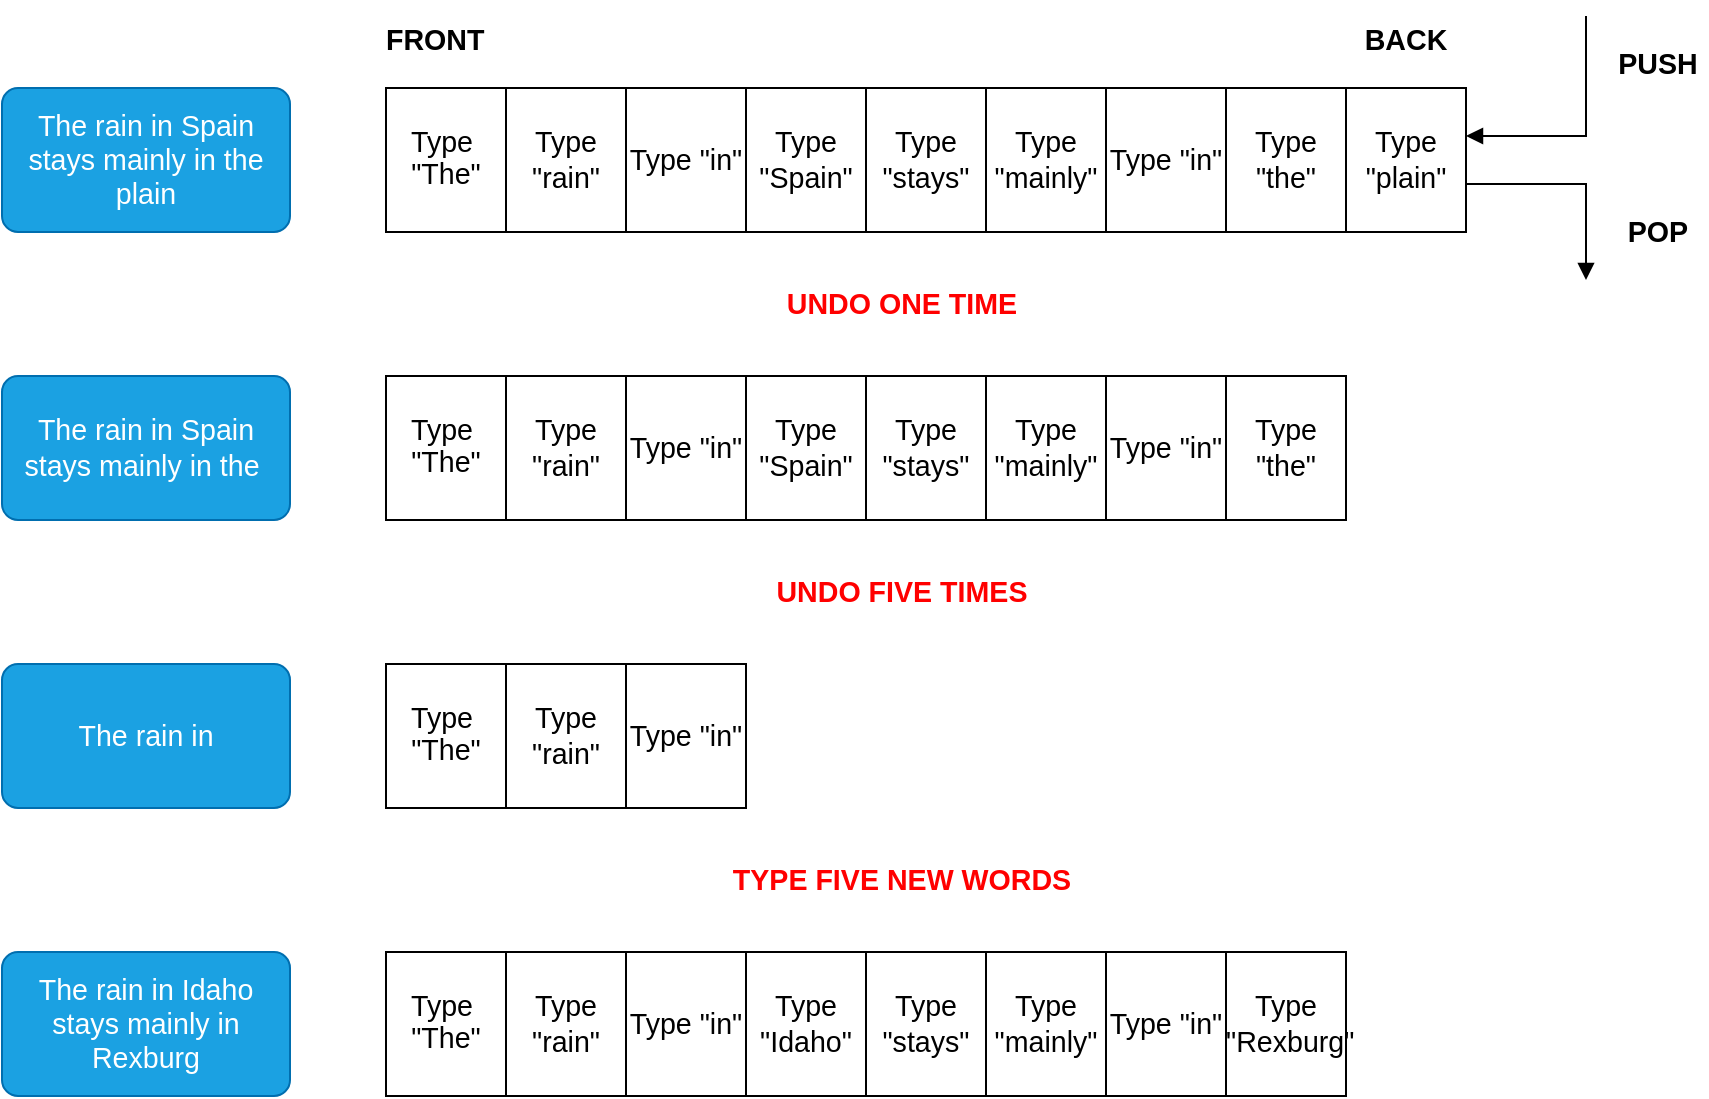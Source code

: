 <?xml version="1.0" encoding="UTF-8"?><mxfile type="Lucidchart-Import" version="17.1.4"><diagram name="Page-1" id="0"><mxGraphModel background="#FFFFFF" page="1" pageWidth="1020" pageHeight="1320" grid="1" gridSize="12"><root><mxCell id="0"/><mxCell id="1" parent="0"/><UserObject label="The rain in Spain stays mainly in the plain" lucidchartObjectId="d6WraHgEF4WXb" id="2"><mxCell style="html=1;overflow=block;blockSpacing=1;whiteSpace=wrap;fontSize=14.3;fontFamily=Arimo;fontColor=#ffffff;spacing=0;strokeColor=#006EAF;strokeOpacity=100;fillOpacity=100;rounded=1;absoluteArcSize=1;arcSize=16;fillColor=#1ba1e2;" vertex="1" parent="1"><mxGeometry x="60" y="60" width="144" height="72" as="geometry"/></mxCell></UserObject><UserObject label="&lt;div style=&quot;display: flex; justify-content: center; text-align: center; align-items: baseline; font-size: 0; line-height: 1.25;margin-top: -2px;&quot;&gt;&lt;span&gt;&lt;span style=&quot;font-size:14.3px;color:#000000;font-family: Arimo;&quot;&gt;Type &lt;/span&gt;&lt;span style=&quot;font-size:14.3px;color:#000000;font-family: Arimo;&quot;&gt;&#10;&lt;/span&gt;&lt;/span&gt;&lt;/div&gt;&lt;div style=&quot;display: flex; justify-content: center; text-align: center; align-items: baseline; font-size: 0; line-height: 1.25;margin-top: -2px;&quot;&gt;&lt;span&gt;&lt;span style=&quot;font-size:14.3px;color:#000000;font-family: Arimo;&quot;&gt;&quot;The&quot;&lt;/span&gt;&lt;/span&gt;&lt;/div&gt;" lucidchartObjectId="YD7S19ja0qdiR" id="3"><mxCell style="html=1;overflow=block;blockSpacing=1;whiteSpace=wrap;fontSize=13;fontFamily=Arimo;spacing=0;strokeOpacity=100;fillOpacity=100;fillColor=#ffffff;" vertex="1" parent="1"><mxGeometry x="252" y="60" width="60" height="72" as="geometry"/></mxCell></UserObject><UserObject label="Type &quot;rain&quot;" lucidchartObjectId="aVCqAzojRLeMZ" id="4"><mxCell style="html=1;overflow=block;blockSpacing=1;whiteSpace=wrap;fontSize=14.3;fontFamily=Arimo;fontColor=default;align=center;spacing=0;strokeOpacity=100;fillOpacity=100;fillColor=#ffffff;" vertex="1" parent="1"><mxGeometry x="312" y="60" width="60" height="72" as="geometry"/></mxCell></UserObject><UserObject label="Type &quot;in&quot;" lucidchartObjectId="hf6TlVn8lSmzf" id="5"><mxCell style="html=1;overflow=block;blockSpacing=1;whiteSpace=wrap;fontSize=14.3;fontFamily=Arimo;fontColor=default;align=center;spacing=0;strokeOpacity=100;fillOpacity=100;fillColor=#ffffff;" vertex="1" parent="1"><mxGeometry x="372" y="60" width="60" height="72" as="geometry"/></mxCell></UserObject><UserObject label="Type &quot;Spain&quot;" lucidchartObjectId="nWPfksPSO0MCp" id="6"><mxCell style="html=1;overflow=block;blockSpacing=1;whiteSpace=wrap;fontSize=14.3;fontFamily=Arimo;fontColor=default;align=center;spacing=0;strokeOpacity=100;fillOpacity=100;fillColor=#ffffff;" vertex="1" parent="1"><mxGeometry x="432" y="60" width="60" height="72" as="geometry"/></mxCell></UserObject><UserObject label="Type &quot;stays&quot;" lucidchartObjectId="p7ZApLDNWd9Kj" id="7"><mxCell style="html=1;overflow=block;blockSpacing=1;whiteSpace=wrap;fontSize=14.3;fontFamily=Arimo;fontColor=default;align=center;spacing=0;strokeOpacity=100;fillOpacity=100;fillColor=#ffffff;" vertex="1" parent="1"><mxGeometry x="492" y="60" width="60" height="72" as="geometry"/></mxCell></UserObject><UserObject label="Type &quot;mainly&quot;" lucidchartObjectId="vmubDTa1R2ne6" id="8"><mxCell style="html=1;overflow=block;blockSpacing=1;whiteSpace=wrap;fontSize=14.3;fontFamily=Arimo;fontColor=default;align=center;spacing=0;strokeOpacity=100;fillOpacity=100;fillColor=#ffffff;" vertex="1" parent="1"><mxGeometry x="552" y="60" width="60" height="72" as="geometry"/></mxCell></UserObject><UserObject label="Type &quot;in&quot;" lucidchartObjectId="DPfIQRDb6dH4w" id="9"><mxCell style="html=1;overflow=block;blockSpacing=1;whiteSpace=wrap;fontSize=14.3;fontFamily=Arimo;fontColor=default;align=center;spacing=0;strokeOpacity=100;fillOpacity=100;fillColor=#ffffff;" vertex="1" parent="1"><mxGeometry x="612" y="60" width="60" height="72" as="geometry"/></mxCell></UserObject><UserObject label="Type &quot;the&quot;" lucidchartObjectId="X3sEFxfzHyUtd" id="10"><mxCell style="html=1;overflow=block;blockSpacing=1;whiteSpace=wrap;fontSize=14.3;fontFamily=Arimo;fontColor=default;align=center;spacing=0;strokeOpacity=100;fillOpacity=100;fillColor=#ffffff;" vertex="1" parent="1"><mxGeometry x="672" y="60" width="60" height="72" as="geometry"/></mxCell></UserObject><UserObject label="Type &quot;plain&quot;" lucidchartObjectId="gzCWIe2xUBpBM" id="11"><mxCell style="html=1;overflow=block;blockSpacing=1;whiteSpace=wrap;fontSize=14.3;fontFamily=Arimo;fontColor=default;align=center;spacing=0;strokeOpacity=100;fillOpacity=100;fillColor=#ffffff;" vertex="1" parent="1"><mxGeometry x="732" y="60" width="60" height="72" as="geometry"/></mxCell></UserObject><UserObject label="FRONT" lucidchartObjectId="8ZW4MTUHyqmyp" id="12"><mxCell style="html=1;overflow=block;blockSpacing=1;whiteSpace=wrap;fontSize=14.3;fontFamily=Arimo;fontColor=default;fontStyle=1;align=center;spacing=0;strokeOpacity=0;fillOpacity=0;fillColor=#000000;" vertex="1" parent="1"><mxGeometry x="252" y="24" width="48" height="24" as="geometry"/></mxCell></UserObject><UserObject label="BACK" lucidchartObjectId="wvQNHObJWRLM6" id="13"><mxCell style="html=1;overflow=block;blockSpacing=1;whiteSpace=wrap;fontSize=14.3;fontFamily=Arimo;fontColor=default;fontStyle=1;align=center;spacing=0;strokeOpacity=0;fillOpacity=0;fillColor=#000000;" vertex="1" parent="1"><mxGeometry x="738" y="24" width="48" height="24" as="geometry"/></mxCell></UserObject><UserObject label="" lucidchartObjectId="aYyCDrxQZd50a" id="14"><mxCell style="html=1;jettySize=18;whiteSpace=wrap;overflow=block;blockSpacing=1;fontSize=13;strokeOpacity=100;rounded=0;startArrow=block;startFill=1;endArrow=none;" edge="1" parent="1"><mxGeometry width="100" height="100" relative="1" as="geometry"><Array as="points"><mxPoint x="852" y="84"/></Array><mxPoint x="792" y="84" as="sourcePoint"/><mxPoint x="852" y="24" as="targetPoint"/></mxGeometry></mxCell></UserObject><UserObject label="" lucidchartObjectId="nqbxSoP5duXyI" id="15"><mxCell style="html=1;jettySize=18;whiteSpace=wrap;overflow=block;blockSpacing=1;fontSize=13;strokeOpacity=100;rounded=0;startArrow=none;endArrow=block;endFill=1;" edge="1" parent="1"><mxGeometry width="100" height="100" relative="1" as="geometry"><Array as="points"><mxPoint x="852" y="108"/></Array><mxPoint x="792" y="108" as="sourcePoint"/><mxPoint x="852" y="156" as="targetPoint"/></mxGeometry></mxCell></UserObject><UserObject label="PUSH" lucidchartObjectId="VCoJAhNlQaFMI" id="16"><mxCell style="html=1;overflow=block;blockSpacing=1;whiteSpace=wrap;fontSize=14.3;fontFamily=Arimo;fontColor=default;fontStyle=1;align=center;spacing=0;strokeOpacity=0;fillOpacity=0;fillColor=#000000;" vertex="1" parent="1"><mxGeometry x="864" y="36" width="48" height="24" as="geometry"/></mxCell></UserObject><UserObject label="POP" lucidchartObjectId="0GpzXlGnl9hFW" id="17"><mxCell style="html=1;overflow=block;blockSpacing=1;whiteSpace=wrap;fontSize=14.3;fontFamily=Arimo;fontColor=default;fontStyle=1;align=center;spacing=0;strokeOpacity=0;fillOpacity=0;fillColor=#000000;" vertex="1" parent="1"><mxGeometry x="864" y="120" width="48" height="24" as="geometry"/></mxCell></UserObject><UserObject label="UNDO ONE TIME" lucidchartObjectId="x4798ei2QnfFi" id="18"><mxCell style="html=1;overflow=block;blockSpacing=1;whiteSpace=wrap;fontSize=14.3;fontFamily=Arimo;fontColor=#ff0000;fontStyle=1;align=center;spacing=0;strokeOpacity=0;fillOpacity=0;fillColor=#000000;" vertex="1" parent="1"><mxGeometry x="432" y="156" width="156" height="24" as="geometry"/></mxCell></UserObject><UserObject label="The rain in Spain stays mainly in the " lucidchartObjectId="s4e3dclFMrAhl" id="19"><mxCell style="html=1;overflow=block;blockSpacing=1;whiteSpace=wrap;fontSize=14.3;fontFamily=Arimo;fontColor=#ffffff;spacing=0;strokeColor=#006EAF;strokeOpacity=100;fillOpacity=100;rounded=1;absoluteArcSize=1;arcSize=16;fillColor=#1ba1e2;" vertex="1" parent="1"><mxGeometry x="60" y="204" width="144" height="72" as="geometry"/></mxCell></UserObject><UserObject label="&lt;div style=&quot;display: flex; justify-content: center; text-align: center; align-items: baseline; font-size: 0; line-height: 1.25;margin-top: -2px;&quot;&gt;&lt;span&gt;&lt;span style=&quot;font-size:14.3px;color:#000000;font-family: Arimo;&quot;&gt;Type &lt;/span&gt;&lt;span style=&quot;font-size:14.3px;color:#000000;font-family: Arimo;&quot;&gt;&#10;&lt;/span&gt;&lt;/span&gt;&lt;/div&gt;&lt;div style=&quot;display: flex; justify-content: center; text-align: center; align-items: baseline; font-size: 0; line-height: 1.25;margin-top: -2px;&quot;&gt;&lt;span&gt;&lt;span style=&quot;font-size:14.3px;color:#000000;font-family: Arimo;&quot;&gt;&quot;The&quot;&lt;/span&gt;&lt;/span&gt;&lt;/div&gt;" lucidchartObjectId="k0IDiYb1hKGfG" id="20"><mxCell style="html=1;overflow=block;blockSpacing=1;whiteSpace=wrap;fontSize=13;fontFamily=Arimo;spacing=0;strokeOpacity=100;fillOpacity=100;fillColor=#ffffff;" vertex="1" parent="1"><mxGeometry x="252" y="204" width="60" height="72" as="geometry"/></mxCell></UserObject><UserObject label="Type &quot;rain&quot;" lucidchartObjectId="IrTxjg3v8Urju" id="21"><mxCell style="html=1;overflow=block;blockSpacing=1;whiteSpace=wrap;fontSize=14.3;fontFamily=Arimo;fontColor=default;align=center;spacing=0;strokeOpacity=100;fillOpacity=100;fillColor=#ffffff;" vertex="1" parent="1"><mxGeometry x="312" y="204" width="60" height="72" as="geometry"/></mxCell></UserObject><UserObject label="Type &quot;in&quot;" lucidchartObjectId="foziUEVwm0K31" id="22"><mxCell style="html=1;overflow=block;blockSpacing=1;whiteSpace=wrap;fontSize=14.3;fontFamily=Arimo;fontColor=default;align=center;spacing=0;strokeOpacity=100;fillOpacity=100;fillColor=#ffffff;" vertex="1" parent="1"><mxGeometry x="372" y="204" width="60" height="72" as="geometry"/></mxCell></UserObject><UserObject label="Type &quot;Spain&quot;" lucidchartObjectId="Xt7bcTy4fo2TN" id="23"><mxCell style="html=1;overflow=block;blockSpacing=1;whiteSpace=wrap;fontSize=14.3;fontFamily=Arimo;fontColor=default;align=center;spacing=0;strokeOpacity=100;fillOpacity=100;fillColor=#ffffff;" vertex="1" parent="1"><mxGeometry x="432" y="204" width="60" height="72" as="geometry"/></mxCell></UserObject><UserObject label="Type &quot;stays&quot;" lucidchartObjectId="sBF9jLxuh3xRk" id="24"><mxCell style="html=1;overflow=block;blockSpacing=1;whiteSpace=wrap;fontSize=14.3;fontFamily=Arimo;fontColor=default;align=center;spacing=0;strokeOpacity=100;fillOpacity=100;fillColor=#ffffff;" vertex="1" parent="1"><mxGeometry x="492" y="204" width="60" height="72" as="geometry"/></mxCell></UserObject><UserObject label="Type &quot;mainly&quot;" lucidchartObjectId="1EcLwI6V0sAWQ" id="25"><mxCell style="html=1;overflow=block;blockSpacing=1;whiteSpace=wrap;fontSize=14.3;fontFamily=Arimo;fontColor=default;align=center;spacing=0;strokeOpacity=100;fillOpacity=100;fillColor=#ffffff;" vertex="1" parent="1"><mxGeometry x="552" y="204" width="60" height="72" as="geometry"/></mxCell></UserObject><UserObject label="Type &quot;in&quot;" lucidchartObjectId="rGQiOQdHvAUaG" id="26"><mxCell style="html=1;overflow=block;blockSpacing=1;whiteSpace=wrap;fontSize=14.3;fontFamily=Arimo;fontColor=default;align=center;spacing=0;strokeOpacity=100;fillOpacity=100;fillColor=#ffffff;" vertex="1" parent="1"><mxGeometry x="612" y="204" width="60" height="72" as="geometry"/></mxCell></UserObject><UserObject label="Type &quot;the&quot;" lucidchartObjectId="gn0qWYaD8E1tR" id="27"><mxCell style="html=1;overflow=block;blockSpacing=1;whiteSpace=wrap;fontSize=14.3;fontFamily=Arimo;fontColor=default;align=center;spacing=0;strokeOpacity=100;fillOpacity=100;fillColor=#ffffff;" vertex="1" parent="1"><mxGeometry x="672" y="204" width="60" height="72" as="geometry"/></mxCell></UserObject><UserObject label="UNDO FIVE TIMES" lucidchartObjectId="aiIb6O4nas44p" id="28"><mxCell style="html=1;overflow=block;blockSpacing=1;whiteSpace=wrap;fontSize=14.3;fontFamily=Arimo;fontColor=#ff0000;fontStyle=1;align=center;spacing=0;strokeOpacity=0;fillOpacity=0;fillColor=#000000;" vertex="1" parent="1"><mxGeometry x="432" y="300" width="156" height="24" as="geometry"/></mxCell></UserObject><UserObject label="The rain in" lucidchartObjectId="Sux5Za32TBJ68" id="29"><mxCell style="html=1;overflow=block;blockSpacing=1;whiteSpace=wrap;fontSize=14.3;fontFamily=Arimo;fontColor=#ffffff;spacing=0;strokeColor=#006EAF;strokeOpacity=100;fillOpacity=100;rounded=1;absoluteArcSize=1;arcSize=16;fillColor=#1ba1e2;" vertex="1" parent="1"><mxGeometry x="60" y="348" width="144" height="72" as="geometry"/></mxCell></UserObject><UserObject label="&lt;div style=&quot;display: flex; justify-content: center; text-align: center; align-items: baseline; font-size: 0; line-height: 1.25;margin-top: -2px;&quot;&gt;&lt;span&gt;&lt;span style=&quot;font-size:14.3px;color:#000000;font-family: Arimo;&quot;&gt;Type &lt;/span&gt;&lt;span style=&quot;font-size:14.3px;color:#000000;font-family: Arimo;&quot;&gt;&#10;&lt;/span&gt;&lt;/span&gt;&lt;/div&gt;&lt;div style=&quot;display: flex; justify-content: center; text-align: center; align-items: baseline; font-size: 0; line-height: 1.25;margin-top: -2px;&quot;&gt;&lt;span&gt;&lt;span style=&quot;font-size:14.3px;color:#000000;font-family: Arimo;&quot;&gt;&quot;The&quot;&lt;/span&gt;&lt;/span&gt;&lt;/div&gt;" lucidchartObjectId="4HQNd9Lvtrbj6" id="30"><mxCell style="html=1;overflow=block;blockSpacing=1;whiteSpace=wrap;fontSize=13;fontFamily=Arimo;spacing=0;strokeOpacity=100;fillOpacity=100;fillColor=#ffffff;" vertex="1" parent="1"><mxGeometry x="252" y="348" width="60" height="72" as="geometry"/></mxCell></UserObject><UserObject label="Type &quot;rain&quot;" lucidchartObjectId="9kBp9VaRKmQWl" id="31"><mxCell style="html=1;overflow=block;blockSpacing=1;whiteSpace=wrap;fontSize=14.3;fontFamily=Arimo;fontColor=default;align=center;spacing=0;strokeOpacity=100;fillOpacity=100;fillColor=#ffffff;" vertex="1" parent="1"><mxGeometry x="312" y="348" width="60" height="72" as="geometry"/></mxCell></UserObject><UserObject label="Type &quot;in&quot;" lucidchartObjectId="S4p3maP9TcBcB" id="32"><mxCell style="html=1;overflow=block;blockSpacing=1;whiteSpace=wrap;fontSize=14.3;fontFamily=Arimo;fontColor=default;align=center;spacing=0;strokeOpacity=100;fillOpacity=100;fillColor=#ffffff;" vertex="1" parent="1"><mxGeometry x="372" y="348" width="60" height="72" as="geometry"/></mxCell></UserObject><UserObject label="TYPE FIVE NEW WORDS" lucidchartObjectId="V4Tl15dDH0ORi" id="33"><mxCell style="html=1;overflow=block;blockSpacing=1;whiteSpace=wrap;fontSize=14.3;fontFamily=Arimo;fontColor=#ff0000;fontStyle=1;align=center;spacing=0;strokeOpacity=0;fillOpacity=0;fillColor=#000000;" vertex="1" parent="1"><mxGeometry x="408" y="444" width="204" height="24" as="geometry"/></mxCell></UserObject><UserObject label="The rain in Idaho stays mainly in Rexburg" lucidchartObjectId="gqaJOEufCkxhW" id="34"><mxCell style="html=1;overflow=block;blockSpacing=1;whiteSpace=wrap;fontSize=14.3;fontFamily=Arimo;fontColor=#ffffff;spacing=0;strokeColor=#006EAF;strokeOpacity=100;fillOpacity=100;rounded=1;absoluteArcSize=1;arcSize=16;fillColor=#1ba1e2;" vertex="1" parent="1"><mxGeometry x="60" y="492" width="144" height="72" as="geometry"/></mxCell></UserObject><UserObject label="&lt;div style=&quot;display: flex; justify-content: center; text-align: center; align-items: baseline; font-size: 0; line-height: 1.25;margin-top: -2px;&quot;&gt;&lt;span&gt;&lt;span style=&quot;font-size:14.3px;color:#000000;font-family: Arimo;&quot;&gt;Type &lt;/span&gt;&lt;span style=&quot;font-size:14.3px;color:#000000;font-family: Arimo;&quot;&gt;&#10;&lt;/span&gt;&lt;/span&gt;&lt;/div&gt;&lt;div style=&quot;display: flex; justify-content: center; text-align: center; align-items: baseline; font-size: 0; line-height: 1.25;margin-top: -2px;&quot;&gt;&lt;span&gt;&lt;span style=&quot;font-size:14.3px;color:#000000;font-family: Arimo;&quot;&gt;&quot;The&quot;&lt;/span&gt;&lt;/span&gt;&lt;/div&gt;" lucidchartObjectId="JdnYk08sqf6hg" id="35"><mxCell style="html=1;overflow=block;blockSpacing=1;whiteSpace=wrap;fontSize=13;fontFamily=Arimo;spacing=0;strokeOpacity=100;fillOpacity=100;fillColor=#ffffff;" vertex="1" parent="1"><mxGeometry x="252" y="492" width="60" height="72" as="geometry"/></mxCell></UserObject><UserObject label="Type &quot;rain&quot;" lucidchartObjectId="3JbucTfbxHyOT" id="36"><mxCell style="html=1;overflow=block;blockSpacing=1;whiteSpace=wrap;fontSize=14.3;fontFamily=Arimo;fontColor=default;align=center;spacing=0;strokeOpacity=100;fillOpacity=100;fillColor=#ffffff;" vertex="1" parent="1"><mxGeometry x="312" y="492" width="60" height="72" as="geometry"/></mxCell></UserObject><UserObject label="Type &quot;in&quot;" lucidchartObjectId="93jlomr6GtGlj" id="37"><mxCell style="html=1;overflow=block;blockSpacing=1;whiteSpace=wrap;fontSize=14.3;fontFamily=Arimo;fontColor=default;align=center;spacing=0;strokeOpacity=100;fillOpacity=100;fillColor=#ffffff;" vertex="1" parent="1"><mxGeometry x="372" y="492" width="60" height="72" as="geometry"/></mxCell></UserObject><UserObject label="Type &quot;Idaho&quot;" lucidchartObjectId="2zzafrw3K1JW7" id="38"><mxCell style="html=1;overflow=block;blockSpacing=1;whiteSpace=wrap;fontSize=14.3;fontFamily=Arimo;fontColor=default;align=center;spacing=0;strokeOpacity=100;fillOpacity=100;fillColor=#ffffff;" vertex="1" parent="1"><mxGeometry x="432" y="492" width="60" height="72" as="geometry"/></mxCell></UserObject><UserObject label="Type &quot;stays&quot;" lucidchartObjectId="Ri5ZyMa8hba2J" id="39"><mxCell style="html=1;overflow=block;blockSpacing=1;whiteSpace=wrap;fontSize=14.3;fontFamily=Arimo;fontColor=default;align=center;spacing=0;strokeOpacity=100;fillOpacity=100;fillColor=#ffffff;" vertex="1" parent="1"><mxGeometry x="492" y="492" width="60" height="72" as="geometry"/></mxCell></UserObject><UserObject label="Type &quot;mainly&quot;" lucidchartObjectId="5Pkrjgu1HvKI3" id="40"><mxCell style="html=1;overflow=block;blockSpacing=1;whiteSpace=wrap;fontSize=14.3;fontFamily=Arimo;fontColor=default;align=center;spacing=0;strokeOpacity=100;fillOpacity=100;fillColor=#ffffff;" vertex="1" parent="1"><mxGeometry x="552" y="492" width="60" height="72" as="geometry"/></mxCell></UserObject><UserObject label="Type &quot;in&quot;" lucidchartObjectId="18Qa1UwTqehFX" id="41"><mxCell style="html=1;overflow=block;blockSpacing=1;whiteSpace=wrap;fontSize=14.3;fontFamily=Arimo;fontColor=default;align=center;spacing=0;strokeOpacity=100;fillOpacity=100;fillColor=#ffffff;" vertex="1" parent="1"><mxGeometry x="612" y="492" width="60" height="72" as="geometry"/></mxCell></UserObject><UserObject label="Type &quot;Rexburg&quot;" lucidchartObjectId="Qxs2gnsP4Q2ch" id="42"><mxCell style="html=1;overflow=block;blockSpacing=1;whiteSpace=wrap;fontSize=14.3;fontFamily=Arimo;fontColor=default;align=center;spacing=0;strokeOpacity=100;fillOpacity=100;fillColor=#ffffff;" vertex="1" parent="1"><mxGeometry x="672" y="492" width="60" height="72" as="geometry"/></mxCell></UserObject></root></mxGraphModel></diagram></mxfile>